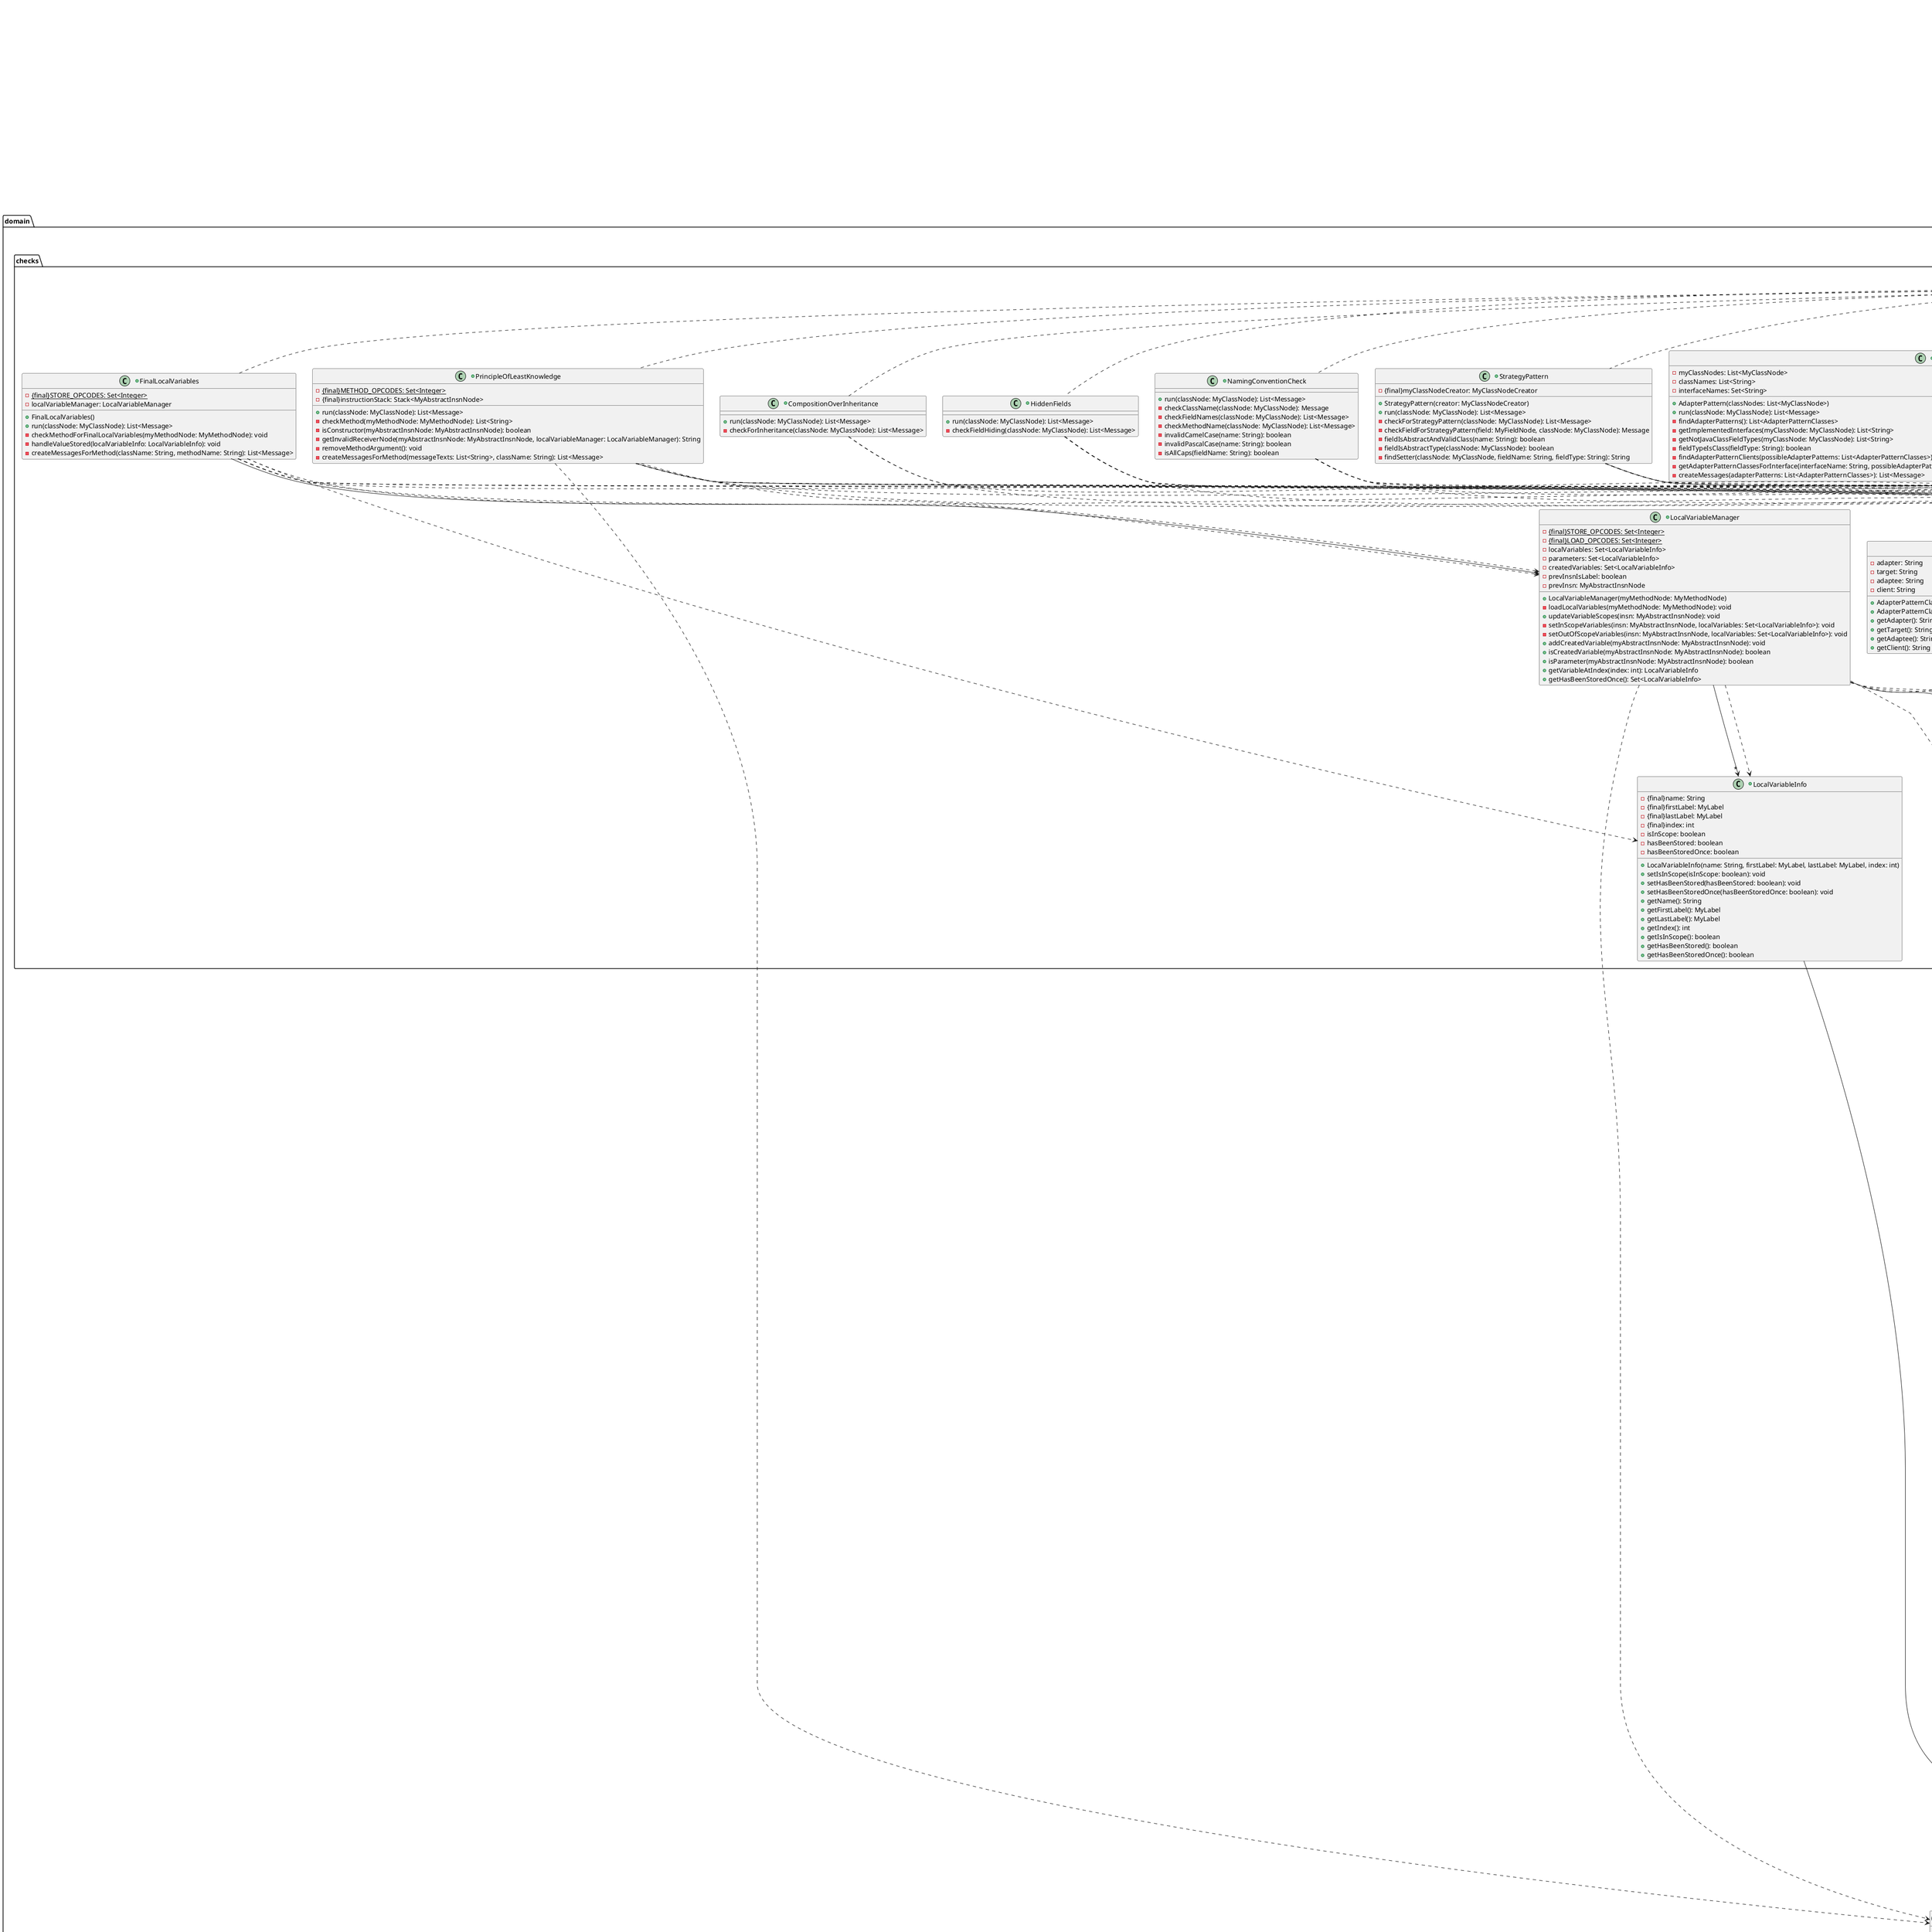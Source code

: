@startuml
package presentation {
    +class ANSIColors {
        // lots of color constants
    }

    +class LinterMain {
        +LinterMain()
        +{static}main(args: String[]): void
        -{static}parseDirectory(directoryPath: Path):Map<String, String>
        -{static}lintForMessages(checks: Set<LintType>, transformations: Set<LintType>, linter: Linter): List<Message>
        -{static}generateAndSaveDiagramsToFile(linter: Linter, diagrams: Map<LintType, String>, saver: Saver):void
        -{static}isValidPath(inputPath: String): boolean
        -{static}promptUserForDirectory(): Path
        -{static}promptUserForOutputFileName(): String
        -{static}promptUserForChecks(): Set<LintType>
        -{static}promptUserForPrinciples(): Set<LintType>
        -{static}promptUserForPatterns(): Set<LintType>
        -{static}promptUserForStyle(): Set<LintType>
        -{static}promptUserForTransformations(): Set<LintType>
        -{static}promptUserForDiagrams:Map<LintType,String>
        -{static}prettyPrint(): void
        -{static}saveMessagesToFile(messages: List<Message>, outputPath: String): void
        -{static}writeDiagramFiles(fileOutput:String, lintType:LintType, stringBuilder:StringBuilder, saver:Saver):void
    }
}

package domain {
   package constants{
        +class Constants{
            +{static}{final}PUML_TYPE: String
            +{static}{final}OUTPUT_DIRECTORY_FOR_CHECKS: String
            +{static}{final}OUTPUT_FOR_PUML_CLASSDIAGRAM: String
            +{static}{final}ABBREVIATION_ERROR: String
            +{static}{final}INVALID_PACKAGE: String
        }
   }

   package checks{
        +class AdapterPattern {
            -myClassNodes: List<MyClassNode>
            -classNames: List<String>
            -interfaceNames: Set<String>
            +AdapterPattern(classNodes: List<MyClassNode>)
            +run(classNode: MyClassNode): List<Message>
            -findAdapterPatterns(): List<AdapterPatternClasses>
            -getImplementedInterfaces(myClassNode: MyClassNode): List<String>
            -getNotJavaClassFieldTypes(myClassNode: MyClassNode): List<String>
            -fieldTypeIsClass(fieldType: String): boolean
            -findAdapterPatternClients(possibleAdapterPatterns: List<AdapterPatternClasses>): List<AdapterPatternClasses>
            -getAdapterPatternClassesForInterface(interfaceName: String, possibleAdapterPatterns: List<AdapterPatternClasses>, myClassNode: MyClassNode): List<AdapterPatternClasses>
            -createMessages(adapterPatterns: List<AdapterPatternClasses>): List<Message>
        }

         +class AdapterPatternClasses {
                -adapter: String
                -target: String
                -adaptee: String
                -client: String
                +AdapterPatternClasses(adapter: String, target: String, adaptee: String, client: String)
                +AdapterPatternClasses(adapter: String, taret: String, adaptee: String)
                +getAdapter(): String
                +getTarget(): String
                +getAdaptee(): String
                +getClient(): String
        }

        +interface Check {
            +{abstract}run(classNode: MyClassNode): List<Message>
        }

        +class CompositionOverInheritance {
            +run(classNode: MyClassNode): List<Message>
            -checkForInheritance(classNode: MyClassNode): List<Message>
        }

        +class DetectUnusedFields {
           -{final}classNodes: List<MyClassNode>
           -{final}fieldUsageMap: Map<MyFieldNode, Boolean>
           -{final}fieldToClass: Map<MyFieldNode, MyClassNode>
           -{final}nameToFieldNode: Map<String, MyFieldNode>

           +DetectUnusedFields(classNodes: List<MyClassNode>)
           +run(classNode: MyClassNode): List<Message>
           +getNamesToDelete(): List<String>
           -detectAllUnusedFields(classNodes: List<MyClassNode>): void
           -populateFieldMaps(): void
           -generateUnusedMessages(): List<Message>
       }

        +class FinalLocalVariables {
            -{static}{final}STORE_OPCODES: Set<Integer>
            -localVariableManager: LocalVariableManager

            +FinalLocalVariables()
            +run(classNode: MyClassNode): List<Message>
            -checkMethodForFinalLocalVariables(myMethodNode: MyMethodNode): void
            -handleValueStored(localVariableInfo: LocalVariableInfo): void
            -createMessagesForMethod(className: String, methodName: String): List<Message>
        }

        +class HiddenFields {
            +run(classNode: MyClassNode): List<Message>
            -checkFieldHiding(classNode: MyClassNode): List<Message>
        }

        +class LocalVariableInfo {
            -{final}name: String
            -{final}firstLabel: MyLabel
            -{final}lastLabel: MyLabel
            -{final}index: int
            -isInScope: boolean
            -hasBeenStored: boolean
            -hasBeenStoredOnce: boolean

            +LocalVariableInfo(name: String, firstLabel: MyLabel, lastLabel: MyLabel, index: int)
            +setIsInScope(isInScope: boolean): void
            +setHasBeenStored(hasBeenStored: boolean): void
            +setHasBeenStoredOnce(hasBeenStoredOnce: boolean): void
            +getName(): String
            +getFirstLabel(): MyLabel
            +getLastLabel(): MyLabel
            +getIndex(): int
            +getIsInScope(): boolean
            +getHasBeenStored(): boolean
            +getHasBeenStoredOnce(): boolean
        }

        +class LocalVariableManager {
            -{static}{final}STORE_OPCODES: Set<Integer>
            -{static}{final}LOAD_OPCODES: Set<Integer>
            -localVariables: Set<LocalVariableInfo>
            -parameters: Set<LocalVariableInfo>
            -createdVariables: Set<LocalVariableInfo>
            -prevInsnIsLabel: boolean
            -prevInsn: MyAbstractInsnNode

            +LocalVariableManager(myMethodNode: MyMethodNode)
            -loadLocalVariables(myMethodNode: MyMethodNode): void
            +updateVariableScopes(insn: MyAbstractInsnNode): void
            -setInScopeVariables(insn: MyAbstractInsnNode, localVariables: Set<LocalVariableInfo>): void
            -setOutOfScopeVariables(insn: MyAbstractInsnNode, localVariables: Set<LocalVariableInfo>): void
            +addCreatedVariable(myAbstractInsnNode: MyAbstractInsnNode): void
            +isCreatedVariable(myAbstractInsnNode: MyAbstractInsnNode): boolean
            +isParameter(myAbstractInsnNode: MyAbstractInsnNode): boolean
            +getVariableAtIndex(index: int): LocalVariableInfo
            +getHasBeenStoredOnce(): Set<LocalVariableInfo>
        }

         +class NamingConventionCheck {
            +run(classNode: MyClassNode): List<Message>
            -checkClassName(classNode: MyClassNode): Message
            -checkFieldNames(classNode: MyClassNode): List<Message>
            -checkMethodName(classNode: MyClassNode): List<Message>
            -invalidCamelCase(name: String): boolean
            -invalidPascalCase(name: String): boolean
            -isAllCaps(fieldName: String): boolean
        }

        +class PrincipleOfLeastKnowledge {
            -{static}{final}METHOD_OPCODES: Set<Integer>
            -{final}instructionStack: Stack<MyAbstractInsnNode>
            +run(classNode: MyClassNode): List<Message>
            -checkMethod(myMethodNode: MyMethodNode): List<String>
            -isConstructor(myAbstractInsnNode: MyAbstractInsnNode): boolean
            -getInvalidReceiverNode(myAbstractInsnNode: MyAbstractInsnNode, localVariableManager: LocalVariableManager): String
            -removeMethodArgument(): void
            -createMessagesForMethod(messageTexts: List<String>, className: String): List<Message>
        }

        +class ProgramInterfaceNotImplementation {
            -{final}classNodeCreator: MyClassNodeCreator
            +ProgramInterfaceNotImplementation(nodeCreator: MyClassNodeCreator)
            +run(classNode: MyClassNode): List<Message>
            -checkImplementInterface(classNode: MyClassNode): List<Message>
            -getClassName(desc: String): String
            -isPrimitive(desc: String): boolean
            -isJavaAPIClass(className: String): boolean
            -checkFieldClassNode(classNode: MyClassNode, fieldClassNode: MyClassNode , field: MyFieldNode, invalidUses: List<Message>): void
            -implementsInterfaceOrExtendsClass(fieldClassNode: MyClassNode): boolean
            -checkIfAbstract(superName: String): boolean
        }

        +class StrategyPattern {
            -{final}myClassNodeCreator: MyClassNodeCreator
            +StrategyPattern(creator: MyClassNodeCreator)
            +run(classNode: MyClassNode): List<Message>
            -checkForStrategyPattern(classNode: MyClassNode): List<Message>
            -checkFieldForStrategyPattern(field: MyFieldNode, classNode: MyClassNode): Message
            -fieldIsAbstractAndValidClass(name: String): boolean
            -fieldIsAbstractType(classNode: MyClassNode): boolean
            -findSetter(classNode: MyClassNode, fieldName: String, fieldType: String): String
        }

        +class TemplateMethodPattern {
            +run(classNode: MyClassNode): List<Message>
            -detectTemplateMethod(myClassNode: MyClassNode): List<Message>
            -containsAbstractMethodCall(instructions: List<MyAbstractInsnNode>, methods: List<MyMethodNode>): boolean
            -similarAbstractMethodInsn(methodInsnNode: MethodInsnNode, methodNode: MyMethodNode): boolean
            -isAMethodCall(node: MyAbstractInsnNode): boolean
        }
    }

    package transformations{
        +class DeleteUnusedFields {
             -{final}modifiedClassNodes: List<ClassNode>
             -{final}outputPath: String
             -{final}byteCodeExporter: Exporter
             +DeleteUnusedFields(path: String)
             +run(classNodes: List<MyClassNode>): List<Message>
             -deleteUnusedFields(classNode: ClassNode, fieldsToDelete: List<String>): ClassNode
             -exportModifiedClassNodes(): List<Message>
        }

        +class FieldsRemover {
             -{final}fieldsToRemove: List<String>
             +FieldsRemover(api: int, cv: ClassVisitor, fieldsToRemove: List<String>)
             +visitField(access: int, name: String, descriptor: String, signature: String, value: Object): FieldVisitor
             +visitMethod(access: int, name: String, descriptor: String, signature: String, exceptions: String[]): MethodVisitor
        }

       -class (static)CustomMethodVisitor {
             -{final}fieldsToRemove: List<String>
             +CustomMethodVisitor(api: int, mv: MethodVisitor, fieldsToRemove: List<String>)
             +visitFieldInsn(opcode: int, owner: String, name: String, descriptor: String): void
       }

       +interface Transformation {
            +{abstract} run(classNodes: List<ClassNode>): List<Message>
       }
    }

    package diagramconverter{
        +interface Diagram{
        	+generateDiagramByNode(myClassNode:MyClassNode, pumlContent:StringBuilder):void
        	+generateDiagramByPackage(classNode:List<MyClassNode>, packageToMyClassNodes: Map<String, Set<MyClassNode>):StringBuilder
        }

        +class ConvertASMToUML{
        	-{final} classUmlContent: StringBuilder
        	-hasARelationshipByClass: Map<String, Integer>
        	-allHasARelationships: Set<String>
        	+ConvertASMToUML(classUmlContent:StringBuilder):void
        	+generateDiagramByNode(myClassNode:MyClassNode, pumlContent:StringBuilder):void
        	+generateDiagramByPackage(myClassNodeList:List<MyClassNode>,packageToMyClassNodes: Map<String, Set<MyClassNode>):StringBuilder
        	-convertClassInfo(myClassNode:MyClassNode):String
        	-convertClassFields(fields:List<MyFieldNode>, className):String
        	-convertClassMethods(methods:List<MyMethodNode>, className:String):String
        	-convertOuterClassInfo(myClassNode:MyClassNode, classString:StringBuilder, classType:String):void
        	-convertInnerClassInfo(myClassNode:MyClassNode, classString:StringBuilder, classType:String):void
        	-getClassType(access:int):String
        	-findInnerClassNode(myClassNode:MyClassNode, name:String):MyInnerClassNode
        	-methodIsUserGenerated(method:MyMethodNode):boolean
        	-appendFieldInfo(fieldString:StringBuilder, field:MyFieldNode, className: String):void
        	-getMethodInfo(desc:String, methodNode:MyMethodNode):String
        	-getParameterNames(methodNode:MyMethodNode, paramInfo:List<String>):List<String>
        	-generateListOfParams(desc:String, params:List<String>):void
        	-processObjectDescriptor(desc:String):String
        	-processArrayDescriptor(desc:String):String
        	-analyzeForParams(paramInfo:List<String>, paramNames:List<String>):String
        	-appendParamInfo(paramsBuilder:StringBuilder, param:String, parameterName:String):void
        	-getFieldType(desc:String):String
        	-getCollectionType(desc:String):String
            -parseGenericTypes(innerTypes:String):List<String>
            -generateCollectedTypes(collectionTypeList:List<String):String
            -cleanCollectionParsing(originalList:List<String>):List<String>
        	-isSynthetic(access:int):boolean
        	-isPrimitive(desc:String):boolean
        	-getPrimitiveFieldType(desc:String):String
        	-getAccessModifier(access:int):String
        	-getNonAccessModifiers(access:int):String
        	-addAHasARelationship(descName:String, className:String):void
        	-isCollectionType(descName:String):boolean
        	-getCollectionHoldTypes(collected:String):String
        	-isJavaAPIClass(desc:String):boolean
        }

    }

    package myasm {
        +class MyASMAbstractInsnNodeFactory{
            +MyASMAbstractInsnNode(abstractInsnNode: AbstractInsnNode)
            +constructTypedInsnNode(node: AbstractInsnNode): MyAbstractInsnNode
        }

        +class MyASMClassNode{
            -{final}classNode: ClassNode
            +MyASMClassNode(classNode: ClassNode)
            +getClassNode(): ClassNode
            -convertFields(): List<MyFieldNode>
            -convertMethods(): List<MyMethodNode>
            -convertInnerClasses(): List<MyInnerClassNode>
        }

        +class MyASMClassNodeCreator {
            -{final}directoryPath: Path
            -{final}PACKAGE_NOT_FOUND: int
            +MyASMClassNodeCreator(directoryPath: Path)
            +createMyClassNodeFromName(path: String): MyClassNode
            +createMyClassNodeFromFile(path: File): MyClassNode
            +createUniqueMyClassNodeFromName(className: String): MyClassNode
            -createMyClassNode(reader: ClassReader): MyClassNode
            -findRelativePath(description: String): String
        }

        +class MyASMFieldInsnNode{
            -{final}fieldInsnNode: FieldInsnNode
            -{final}factory: MyASMAbstractInsnNodeFactory
            +MyASMFieldInsnNode(abstractInsnNode: AbstractInsnNode)
            +getNext(): MyAbstractInsnNode
            +getOpcode(): int
            +getType(): int
        }

        +class MyASMClassReader{
            -classReader: ClassReader

            +MyASMClassReader(classReader: ClassReader)
        }

        +class MyASMFieldNode {
            -{final}fieldNode: FieldNode
            +MyASMFieldNode(fieldNode: FieldNode)
        }

        +class MyASMLabel{
            -{final}label: Label
            +MyASMLabel(label: Label)
            +equals(otherLabel: MyLabel): boolean
            +getLabel(): Label
        }

        +class MyASMLabelNode {
            -{final}labelNode: LabelNode
            -{final}factory: MyASMAbstractInsnNodeFactory
            +MyASMLabelNode(labelNode: AbstractInsnNode)
            +getNext(): MyAbstractInsnNode
            +getOpcode(): int
            +getType(): int
            +getLabel(): MyLabel
        }

        +class MyASMLocalVariableNode{
           -{final}localVariableNode: LocalVariableNode
           +MyASMLocalVariableNode(localVariableNode: LocalVariableNode)
        }

        +class MyASMMethodInsnNode{
            -{final}methodInsnNode: MethodInsnNode
            -{final}factory: MyASMAbstractInsnNodeFactory
            +MyASMMethodInsnNode(methodInsNode: AbstractInsnNode)
            +getNext(): MyAbstractInsnNode
            +getOpcode(): int
            +getType(): int
        }

        +class MyASMMethodNode{
            -{final}methodNode: MethodNode
            -{final}factory: MyASMAbstractInsnNodeFactory
            +MyASMMethodNode(methodNode: MethodNode)
            -convertInstructionNodes(): List<MyAbstractInsnNode>
            -convertLocalVariableNodes(): List<MyLocalVariableNode>
        }

        +class MyASMType {
            -{final}type: Type
            +MyASM(type: Type)
            +MyASM()
            +getArgumentTypes(): Type[]
            +getType(): MyType
        }

        +class MyASMVarInsnNode {
            -{final}varInsnNode: VarInsnNode
            -{final}factory: MyASMAbstractInsnNodeFactory
            +MyASMVarInsnNode(varInsnNode: VarInsnNode)
            +getNext(): MyAbstractInsnNode
            +getOpcode(): int
            +getType(): int
        }

        +class MyASMInnerClassNode{
        	-{final} innerClassNode: InnerClassNode
        	+MyASMInnerClassNode(icn:InnerClassNode):void
        }
    }

     +class Linter {
        -{final}creator: MyClassNodeCreator
        -{final}myClassNodes: List<MyClassNode>
        -{final}checkTypeToCheck: Map<LintType, Check>
        -{final}transformationTypeToTransformation: Map<LintType, Transformation>
        -{final}diagramTypeToDiagram: Map<LintType, Diagram>
        -{final}packageToMyClassNode: Map<String, List<MyASMClassNode>>
        +Linter(classPaths: List<String>, myClassNodeCreator: MyClassNodeCreator, outputPath: String, fileToPackage:Map<String, String>)
        +runSelectedChecks(lintTypes: Set<LintType>): List<Message>
        +runSelectedTransformations(transformations: Set<LintType>): List<Message>
        +generateDiagrams(Set<LintType> diagrams):Map<StringBuilder,LintType>
        -populateMaps(outputPath: String):void
        -populateTransformMap(outputPath: String): void
        -populateCheckMap(): void
        -populateDiagramMap():void
        -createClassNodes(classPaths: List<String>, fileToPackage:Map<String, String>): List<MyClassNode>
        -runCheckOnAllNodes(lintType: LintType): List<Message>
        }

    +enum LintType {
        HIDDEN_FIELDS,
        NAMING_CONVENTION,
        FINAL_LOCAL_VARIABLES,
        UNUSED_FIELD,
        INTERFACE_OVER_IMPLEMENTATION,
        COMPOSITION_OVER_INHERITANCE,
        PLK,
        TEMPLATE_METHOD_PATTERN,
        STRATEGY_PATTERN,
        ADAPTER_PATTERN,
        UML_CONVERTER
    }

    +class Message {
        -{final}lintType: LintType
        -{final}message: String
        -{final}classOfInterest: String
        +Message(cType: LintType, classNameOfInterest: String, mess: String)
        +getLintType(): LintType
        +getMessage(): String
        +getClassOfInterest(): String
        +toString(): String
        +equals(obj: Object): boolean
        +hashCode(): int
    }

    +abstract class MyAbstractInsnNode {
        +{static}{final}FIELD_INSN: int
        +{static}{final}LABEL: int
        +{static}{final}METHOD_INSN: int
        +{static}{final}VAR_INSN: int
        +{abstract}getNext(): MyAbstractInsnNode
        +{abstract}getOpcode(): int
        +{abstract}getType(): int

    }

    +abstract class MyClassNode {
        +access: int
        +fields: List<MyFieldNode>
        +interfaces: List<String>
        +methods: List<MyMethodNode>
        +name: String
        +superName: String
        +innerClasses: List<MyInnerClassNode>
    }

    +interface MyClassNodeCreator {
        +{abstract}createMyClassNodeFromName(path: String): MyClassNode
        +{abstract}createMyClassNodeFromFile(path: File): MyClassNode
        +{abstract}createUniqueMyClassNodeFromName(className: String): MyClassNode
    }

    +class MyDefaultInsnNode {
        +getNext(): MyAbstractInsnNode
        +getOpcode: int
        +getType(): int
    }

    +interface MyClassReader {
    }

    +abstract class MyFieldNode {
        +access: int
        +desc: String
        +name: String
        +signature: String
    }

    +interface MyLabel {
        +{abstract}equals(label: MyLabel): boolean
    }

    +abstract class MyMethodNode {
        +access: int
        +desc: String
        +instructions: List<MyAbstractInsnNode>
        +localVariables: List<MyLocalVariableNode>
        +name: String
        +signature: String
    }

    +abstract class MyLocalVariableNode {
        +end: MyLabelNode
        +index: int
        +name: String
        +start: MyLabelNode
    }

    +abstract class MyLabelNode{
        +{abstract}getLabel(): MyLabel
    }

    +abstract class MyMethodInsnNode{
        +desc: String
        +name: String
    }

    +abstract class MyVarInsnNode {
           +var: int
       }

    +abstract class MyFieldInsnNode{
        +desc: String
        +name: String
        +owner: String
    }

    +abstract class MyType {
        +{abstract}getArgumentTypes(): MyType[]
        +{abstract}getType(typeDescriptor: String): MyType
    }

    +abstract class MyInnerClassNode{
        +access: int
        +name: String
    }


    +interface MyOpcodes {
        {static}{final}ACC_PUBLIC: int
        {static}{final}ACC_ABSTRACT: int
        {static}{final}ACC_ENUM: int
        {static}{final}ACC_FINAL: int
        {static}{final}ACC_INTERFACE: int
        {static}{final}ACC_STATIC: int
        {static}{final}ACC_PRIVATE: int
        {static}{final}ACC_PROTECTED: int
        {static}{final}ACC_SYNTHETIC:int
        {static}{final}GETFIELD: int
        {static}{final}GETSTATIC: int
        {static}{final}PUTFIELD: int
        {static}{final}PUTSTATIC: int
        {static}{final}H_INVOKEINTERFACE: int
        {static}{final}H_INVOKESPECIAL: int
        {static}{final}H_INVOKESTATIC: int
        {static}{final}H_INVOKEVIRTUAL: int
        {static}{final}INVOKEDYNAMIC: int
        {static}{final}INVOKEINTERFACE: int
        {static}{final}INVOKESPECIAL: int
        {static}{final}INVOKEVIRTUAL: int
        {static}{final}ALOAD: int
        {static}{final}DLOAD: int
        {static}{final}FLOAD: int
        {static}{final}ILOAD: int
        {static}{final}LLOAD: int
        {static}{final}ASTORE: int
        {static}{final}DSTORE: int
        {static}{final}FSTORE: int
        {static}{final}ISTORE: int
        {static}{final}LSTORE: int
        {static}{final}ASM8: int
    }
}

package datasource {
    +interface Saver {
        +{abstract} saveMessage(message: String): void
        +{abstract} writeToFile(info: String, fileType: String, outputPath: String):void
    }
    +class LintResultSaver implements Saver {
        -logStream: PrintStream
        -basePath: String
        +LintResultSaver(path: String)
        +saveMessage(message: String): void
        +writeToFile(info: String, fileType: String, outputPath: String):void
        -createDirectory(path: String): void
    }

    +interface Exporter{
        +{abstract}save(outputPath: String, className: String, bytecode:  byte[]): void
    }

    +class ByteCodeExporter{
        +save(outputPath: String, className: String, byteCode: byte[]): void
        -createDirectory(path: String): void
    }

    ByteCodeExporter .up.|> Exporter
}

package org.objectweb.asm {
    +class AbstractInsnNode {
    }
    +class ClassNode {
    }
    +class ClassReader {
    }
    +class FieldNode {
    }
    +class Label {
    }
    +class LabelNode {
    }
    +class LocalVariableNode{
    }
    +class MethodInsnNode{
    }
    +class MethodNode {
    }
    +class VarInsnNode {
    }
    +class FieldInsnNode{
    }
   +class MethodVisitor{
   }
   +class ClassVisitor{
   }
   +class MethodVisitor{
   }
   +class ClassWriter{
   }
   +class Type{
   }
   +class InnerClassNode{
   }
}

LinterMain ..> Linter
LinterMain ..> LintType
LinterMain ..> Message
LinterMain ..> MyASMClassNodeCreator
LinterMain ..> MyClassNodeCreator
LinterMain ..> Saver
LinterMain ..> Constants

Linter --> "*"Check
Linter ..> Check
Linter ..> DeleteUnusedFields
Linter .up.> Message
Linter -> "*" MyClassNode
Linter ..> MyClassNode
Linter --> MyClassNodeCreator
Linter -> "*"LintType
Linter ..> LintType
Linter -->"*" Transformation
Linter ...> Transformation
Linter -->"*" Diagram
Linter ..> Diagram

Message --> LintType

MyASMClassNode ..up|> MyClassNode
MyASMClassReader .up|> MyClassReader
MyASMFieldNode -up|> MyFieldNode
MyASMLabel ..up|> MyLabel
MyASMLabelNode -|> MyLabelNode
MyASMLocalVariableNode -up|> MyLocalVariableNode
MyASMMethodInsnNode ..up|> MyMethodInsnNode
MyMethodInsnNode -up-|> MyAbstractInsnNode
MyASMMethodNode -up-|> MyMethodNode
MyASMVarInsnNode -up|> MyVarInsnNode
MyASMInnerClassNode -up|> MyInnerClassNode
MyLabelNode -|> MyAbstractInsnNode
MyVarInsnNode -up-|> MyAbstractInsnNode
MyASMFieldInsnNode -up-|> MyFieldInsnNode
MyFieldInsnNode -up-|> MyAbstractInsnNode
MyDefaultInsnNode -up-|> MyAbstractInsnNode


MyASMAbstractInsnNodeFactory ..> MyAbstractInsnNode
MyASMAbstractInsnNodeFactory ..> MyASMFieldInsnNode
MyASMAbstractInsnNodeFactory ..> MyASMLabelNode
MyASMAbstractInsnNodeFactory ..> MyASMMethodInsnNode
MyASMAbstractInsnNodeFactory ..> MyASMVarInsnNode
MyASMAbstractInsnNodeFactory ..> MyDefaultInsnNode

Check .up> Message
Check --> domain.MyClassNode
Check <|.. AdapterPattern
Check <|.. FinalLocalVariables
Check <|.. PrincipleOfLeastKnowledge
Check <|.. HiddenFields
Check <|.. ProgramInterfaceNotImplementation
Check <|.. TemplateMethodPattern
Check <|.. StrategyPattern
Check <|.. NamingConventionCheck
Check <|.. CompositionOverInheritance
Check <|.. DetectUnusedFields

MyClassNodeCreator ..> MyClassNode
MyClassNodeCreator ..> MyClassReader

StrategyPattern ..> LintType
StrategyPattern ..> Message
StrategyPattern ..> MyAbstractInsnNode
StrategyPattern --> MyClassNodeCreator
StrategyPattern ..> MyClassNode
StrategyPattern ..> MyFieldNode
StrategyPattern ..> MyFieldInsnNode
StrategyPattern ..> MyMethodNode
StrategyPattern ..> MyOpcodes

TemplateMethodPattern ..> LintType
TemplateMethodPattern ..> MyAbstractInsnNode
TemplateMethodPattern ..> MyMethodNode
TemplateMethodPattern ..> MyMethodInsnNode
TemplateMethodPattern ..> MyClassNode
TemplateMethodPattern ..> MyOpcodes
TemplateMethodPattern ..> Message

CompositionOverInheritance ..> Message
CompositionOverInheritance ..> MyClassNode

NamingConventionCheck ..> Message
NamingConventionCheck ..> MyClassNode
NamingConventionCheck ..> MyFieldNode
NamingConventionCheck ..> MyMethodNode
NamingConventionCheck ..> MyOpcodes

AdapterPattern ..> AdapterPatternClasses
AdapterPattern ..> LintType
AdapterPattern ..> Message
AdapterPattern -->"*" MyClassNode
AdapterPattern ..> MyFieldNode

FinalLocalVariables ..> LintType
FinalLocalVariables ..> LocalVariableInfo
FinalLocalVariables --> LocalVariableManager
FinalLocalVariables ..> LocalVariableManager
FinalLocalVariables ..> Message
FinalLocalVariables ..> MyAbstractInsnNode
FinalLocalVariables ..> MyMethodNode
FinalLocalVariables ..> MyOpcodes

HiddenFields ..> MyClassNode
HiddenFields ..> MyFieldNode
HiddenFields ..> MyLocalVariableNode
HiddenFields ..> MyMethodNode
HiddenFields ..> Message

LocalVariableInfo -->"2" MyLabel

LocalVariableManager -->"*" LocalVariableInfo
LocalVariableManager ..> LocalVariableInfo
LocalVariableManager --> MyAbstractInsnNode
LocalVariableManager ..> MyLabel
LocalVariableManager ..> MyLabelNode
LocalVariableManager ..> MyLocalVariableNode
LocalVariableManager ..> MyOpcodes
LocalVariableManager ..> MyVarInsnNode

PrincipleOfLeastKnowledge ..> LintType
PrincipleOfLeastKnowledge ..> LocalVariableManager
PrincipleOfLeastKnowledge ..> Message
PrincipleOfLeastKnowledge -->"*" MyAbstractInsnNode
PrincipleOfLeastKnowledge ..> MyFieldInsnNode
PrincipleOfLeastKnowledge ..> MyMethodNode
PrincipleOfLeastKnowledge ..> MyMethodInsnNode
PrincipleOfLeastKnowledge ..> MyOpcodes
PrincipleOfLeastKnowledge ..> MyType
PrincipleOfLeastKnowledge ..> MyVarInsnNode

ProgramInterfaceNotImplementation ..> Message
ProgramInterfaceNotImplementation ..> MyClassNode
ProgramInterfaceNotImplementation --> MyClassNodeCreator
ProgramInterfaceNotImplementation ..> MyFieldNode
ProgramInterfaceNotImplementation ..> MyOpcodes
ProgramInterfaceNotImplementation ..> LintType

DetectUnusedFields --->"*" MyClassNode
DetectUnusedFields ->"*" MyFieldNode
DetectUnusedFields -> MyMethodNode
DetectUnusedFields .> MyAbstractInsnNode
DetectUnusedFields .> MyFieldInsnNode
DetectUnusedFields ..> MyOpcodes
DetectUnusedFields ..> Message

DeleteUnusedFields .up.|> Transformation
DeleteUnusedFields ..> ByteCodeExporter
DeleteUnusedFields ->"*" ClassNode
DeleteUnusedFields .> ClassNode
DeleteUnusedFields ..> ClassWriter
DeleteUnusedFields -> Exporter
DeleteUnusedFields ..> DetectUnusedFields
DeleteUnusedFields .> FieldsRemover
DeleteUnusedFields ..> Message
DeleteUnusedFields .> MyClassNode
DeleteUnusedFields .> MyOpcodes

Transformation .> Message
Transformation .> MyClassNode

Diagram .> MyClassNode

ConvertASMToUML ..> MyClassNode
ConvertASMToUML ..> MyFieldNode
ConvertASMToUML ..> MyMethodNode
ConvertASMToUML ..> MyLocalVariableNode
ConvertASMToUML ..> MyInnerClassNode


CustomMethodVisitor -|> MethodVisitor
CustomMethodVisitor .> MethodVisitor

FieldsRemover -|> ClassVisitor
FieldsRemover .> ClassVisitor
FieldsRemover .> CustomMethodVisitor
FieldsRemover ..> FieldVisitor
FieldsRemover .> MethodVisitor

MyDefaultInsnNode ..> MyAbstractInsnNode

MyASMClassNode --> ClassNode
MyASMClassNode ..> ClassNode
MyASMClassNode ..> FieldNode
MyASMClassNode ..> MethodNode
MyASMClassNode ..> MyASMFieldNode
MyASMClassNode ..> MyFieldNode
MyASMClassNode ..> MyASMMethodNode
MyASMClassNode ..> MyMethodNode
MyASMClassNode ..> MyInnerClassNode

MyASMClassNodeCreator ..|> MyClassNodeCreator
MyASMClassNodeCreator ..> ClassNode
MyASMClassNodeCreator ..> ClassReader
MyASMClassNodeCreator ..> MyClassNode
MyASMClassNodeCreator ..> MyASMClassNode

MyASMClassReader --> org.objectweb.asm.ClassReader
MyASMClassReader ..> org.objectweb.asm.ClassReader

MyASMFieldInsnNode ..> AbstractInsnNode
MyASMFieldInsnNode --> FieldInsnNode
MyASMFieldInsnNode ..> FieldInsnNode
MyASMFieldInsnNode --> MyASMAbstractInsnNodeFactory
MyASMFieldInsnNode ..> MyASMAbstractInsnNodeFactory
MyASMFieldInsnNode ..> MyAbstractInsnNode

MyASMFieldNode --> FieldNode

MyASMLabel ..> MyLabel
MyASMLabel --> Label
MyASMLabel ..> Label

MyASMLabelNode ..> AbstractInsnNode
MyASMLabelNode --> LabelNode
MyASMLabelNode --> MyASMAbstractInsnNodeFactory
MyASMLabelNode ..> MyASMAbstractInsnNodeFactory
MyASMLabelNode ..> MyAbstractInsnNode
MyASMLabelNode ..> MyLabel

MyASMLocalVariableNode -down--> LocalVariableNode
MyASMLocalVariableNode .down..> MyASMLabelNode

MyASMMethodInsnNode ..> AbstractInsnNode
MyASMMethodInsnNode -> MethodInsnNode
MyASMMethodInsnNode ..> MethodInsnNode
MyASMMethodInsnNode ..> MyAbstractInsnNode
MyASMMethodInsnNode -> MyASMAbstractInsnNodeFactory
MyASMMethodInsnNode ..> MyASMAbstractInsnNodeFactory

MyASMMethodNode --> MethodNode
MyASMMethodNode ..> MethodNode
MyASMMethodNode --> MyASMAbstractInsnNodeFactory
MyASMMethodNode ..> MyASMAbstractInsnNodeFactory
MyASMMethodNode ..> MyAbstractInsnNode
MyASMMethodNode ..> MyLocalVariableNode

MyASMType -|> MyType
MyASMType ..> MyType
MyASMType --> Type

MyASMVarInsnNode ..> AbstractInsnNode
MyASMVarInsnNode --> MyASMAbstractInsnNodeFactory
MyASMVarInsnNode ..> MyASMAbstractInsnNodeFactory
MyASMVarInsnNode --> VarInsnNode
MyASMVarInsnNode ..> VarInsnNode

MyClassNode -->"*" MyFieldNode
MyClassNode -->"*" MyMethodNode
MyClassNode --> "*" MyInnerClassNode

MyLabelNode ..> MyLabel

MyLocalVariableNode -->"2" MyLabelNode

MyMethodNode -->"*" MyAbstractInsnNode
MyMethodNode -->"*" MyLocalVariableNode
@enduml
